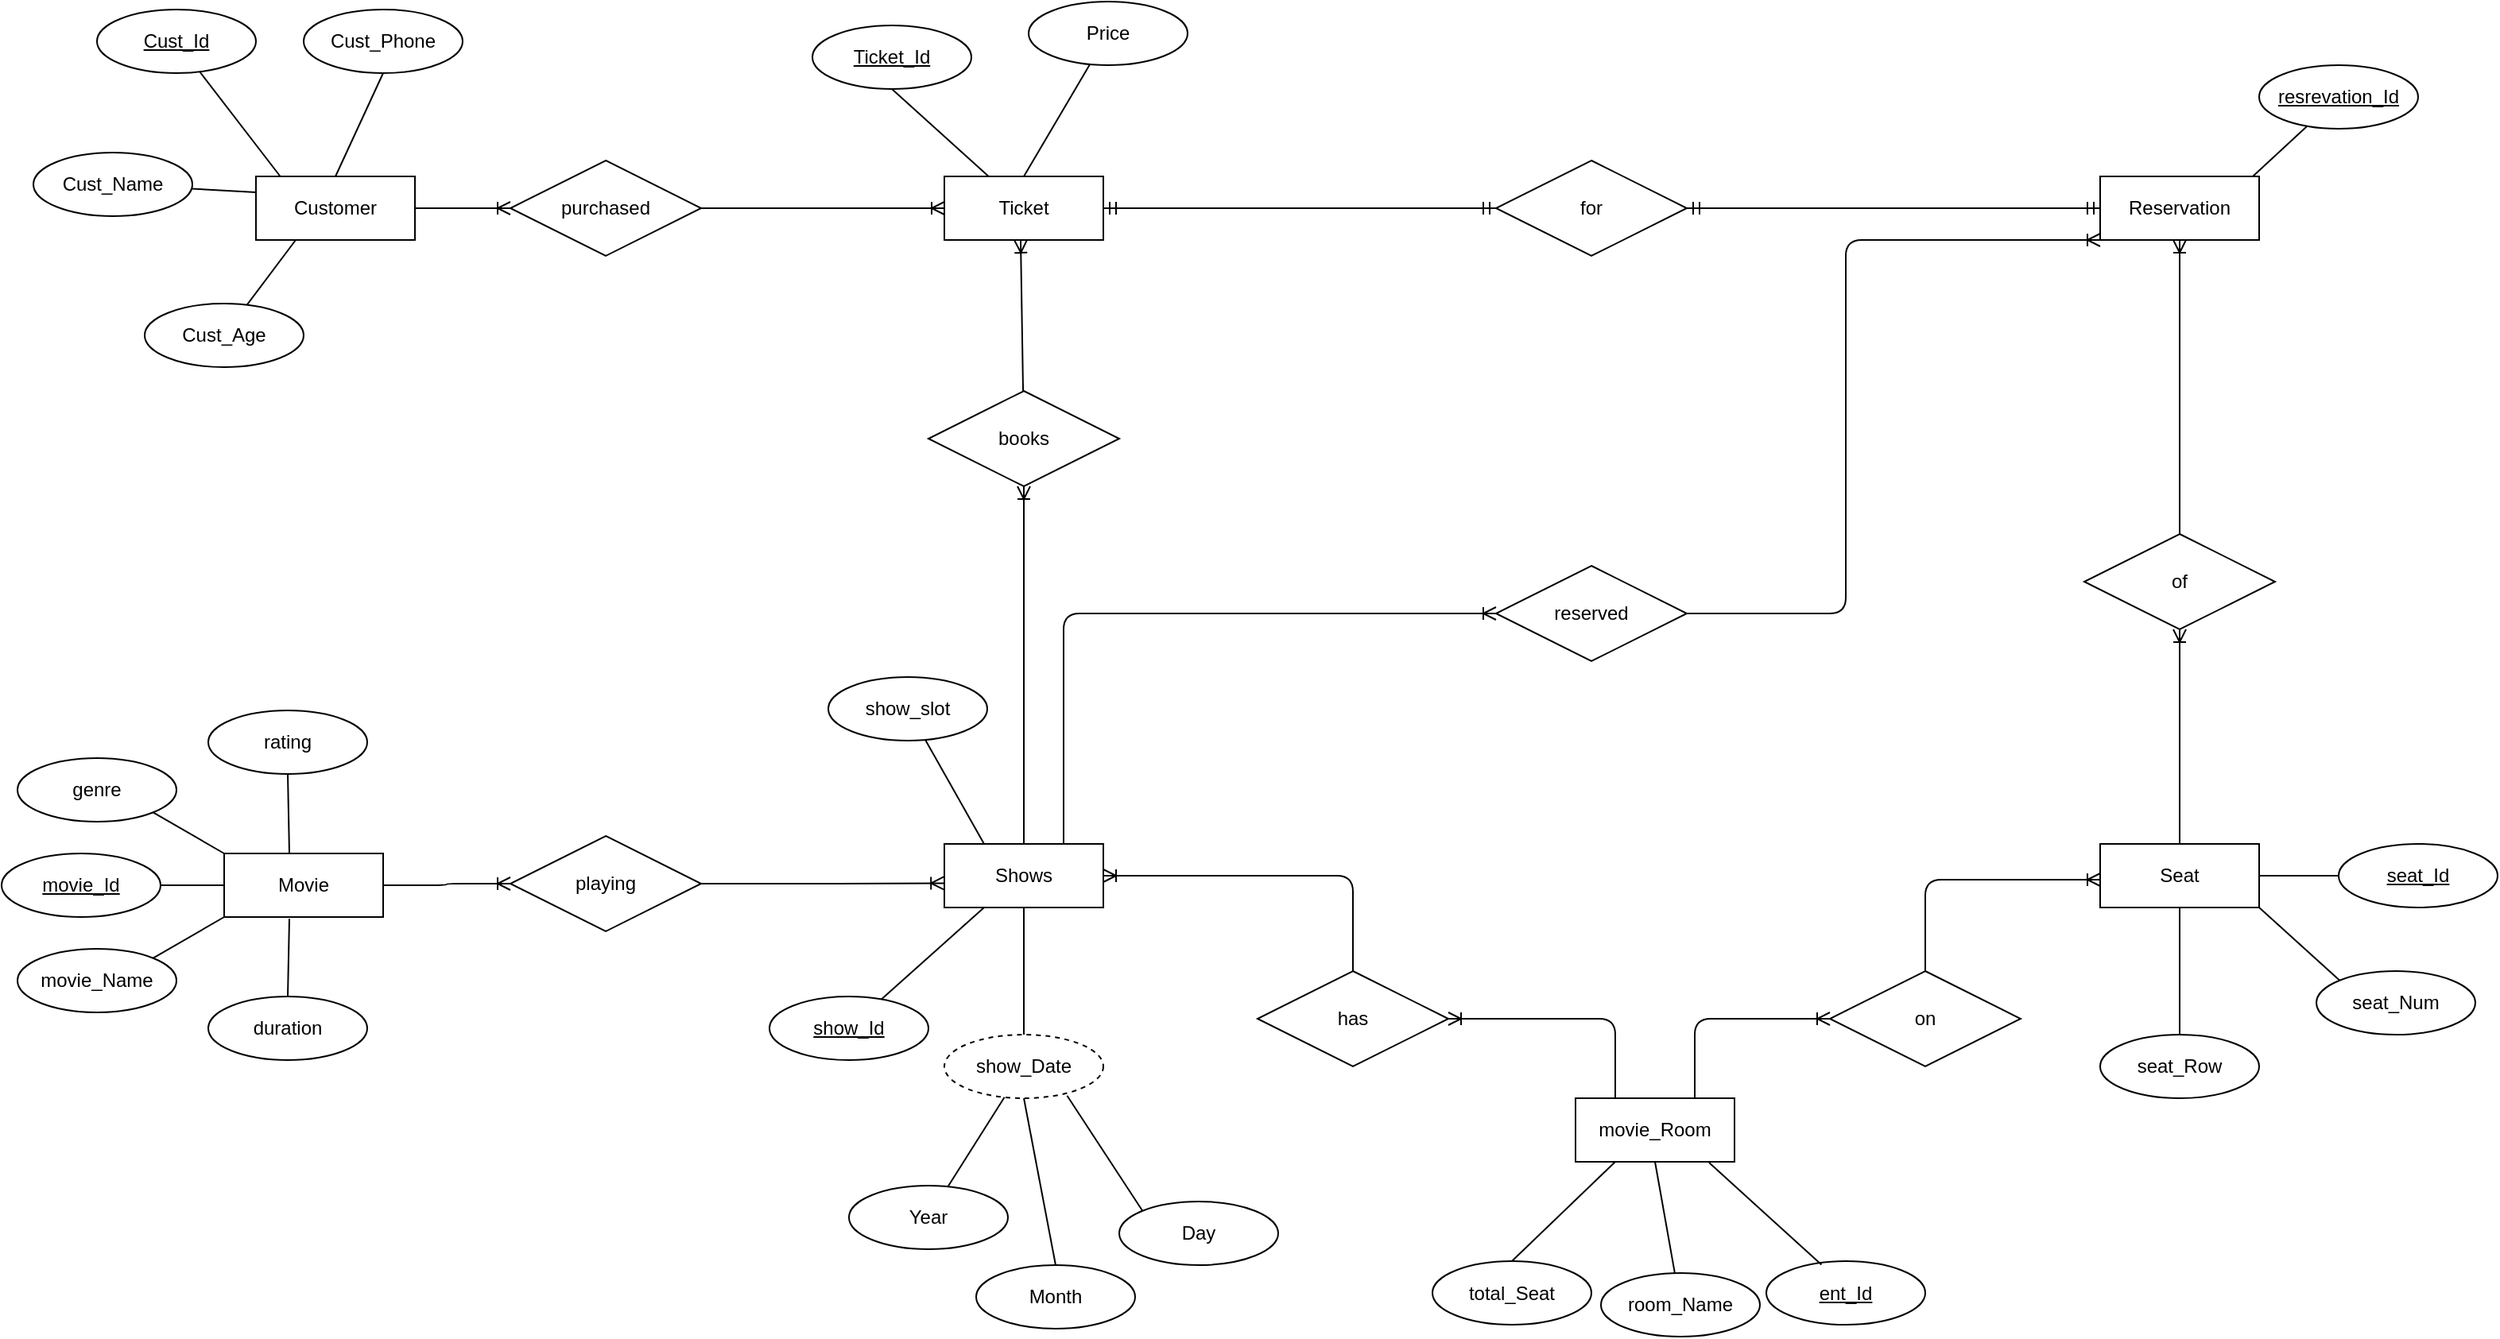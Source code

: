 <mxfile version="14.6.13" type="device"><diagram id="C5RBs43oDa-KdzZeNtuy" name="Page-1"><mxGraphModel dx="2264" dy="1922" grid="1" gridSize="10" guides="1" tooltips="1" connect="1" arrows="1" fold="1" page="1" pageScale="1" pageWidth="827" pageHeight="1169" math="0" shadow="0"><root><mxCell id="WIyWlLk6GJQsqaUBKTNV-0"/><mxCell id="WIyWlLk6GJQsqaUBKTNV-1" parent="WIyWlLk6GJQsqaUBKTNV-0"/><mxCell id="rpTrCafOeSb1Uk_IsaNt-6" value="purchased" style="shape=rhombus;perimeter=rhombusPerimeter;whiteSpace=wrap;html=1;align=center;" parent="WIyWlLk6GJQsqaUBKTNV-1" vertex="1"><mxGeometry x="64" y="-330" width="120" height="60" as="geometry"/></mxCell><mxCell id="rpTrCafOeSb1Uk_IsaNt-8" value="on" style="shape=rhombus;perimeter=rhombusPerimeter;whiteSpace=wrap;html=1;align=center;" parent="WIyWlLk6GJQsqaUBKTNV-1" vertex="1"><mxGeometry x="894" y="180" width="120" height="60" as="geometry"/></mxCell><mxCell id="rpTrCafOeSb1Uk_IsaNt-9" value="books" style="shape=rhombus;perimeter=rhombusPerimeter;whiteSpace=wrap;html=1;align=center;" parent="WIyWlLk6GJQsqaUBKTNV-1" vertex="1"><mxGeometry x="327" y="-185" width="120" height="60" as="geometry"/></mxCell><mxCell id="rpTrCafOeSb1Uk_IsaNt-10" value="of" style="shape=rhombus;perimeter=rhombusPerimeter;whiteSpace=wrap;html=1;align=center;" parent="WIyWlLk6GJQsqaUBKTNV-1" vertex="1"><mxGeometry x="1054" y="-95" width="120" height="60" as="geometry"/></mxCell><mxCell id="rpTrCafOeSb1Uk_IsaNt-12" value="has" style="shape=rhombus;perimeter=rhombusPerimeter;whiteSpace=wrap;html=1;align=center;" parent="WIyWlLk6GJQsqaUBKTNV-1" vertex="1"><mxGeometry x="534" y="180" width="120" height="60" as="geometry"/></mxCell><mxCell id="rpTrCafOeSb1Uk_IsaNt-16" value="Cust_Id" style="ellipse;whiteSpace=wrap;html=1;align=center;fontStyle=4;" parent="WIyWlLk6GJQsqaUBKTNV-1" vertex="1"><mxGeometry x="-196" y="-425" width="100" height="40" as="geometry"/></mxCell><mxCell id="rpTrCafOeSb1Uk_IsaNt-17" value="Cust_Phone" style="ellipse;whiteSpace=wrap;html=1;align=center;" parent="WIyWlLk6GJQsqaUBKTNV-1" vertex="1"><mxGeometry x="-66" y="-425" width="100" height="40" as="geometry"/></mxCell><mxCell id="rpTrCafOeSb1Uk_IsaNt-22" value="Ticket_Id" style="ellipse;whiteSpace=wrap;html=1;align=center;fontStyle=4;" parent="WIyWlLk6GJQsqaUBKTNV-1" vertex="1"><mxGeometry x="254" y="-415" width="100" height="40" as="geometry"/></mxCell><mxCell id="rpTrCafOeSb1Uk_IsaNt-23" value="Price" style="ellipse;whiteSpace=wrap;html=1;align=center;" parent="WIyWlLk6GJQsqaUBKTNV-1" vertex="1"><mxGeometry x="390" y="-430" width="100" height="40" as="geometry"/></mxCell><mxCell id="rpTrCafOeSb1Uk_IsaNt-24" value="show_Id" style="ellipse;whiteSpace=wrap;html=1;align=center;fontStyle=4;" parent="WIyWlLk6GJQsqaUBKTNV-1" vertex="1"><mxGeometry x="227" y="196" width="100" height="40" as="geometry"/></mxCell><mxCell id="rpTrCafOeSb1Uk_IsaNt-25" value="show_Date" style="ellipse;whiteSpace=wrap;html=1;align=center;dashed=1;" parent="WIyWlLk6GJQsqaUBKTNV-1" vertex="1"><mxGeometry x="337" y="220" width="100" height="40" as="geometry"/></mxCell><mxCell id="rpTrCafOeSb1Uk_IsaNt-31" value="movie_Id" style="ellipse;whiteSpace=wrap;html=1;align=center;fontStyle=4;" parent="WIyWlLk6GJQsqaUBKTNV-1" vertex="1"><mxGeometry x="-256" y="106" width="100" height="40" as="geometry"/></mxCell><mxCell id="rpTrCafOeSb1Uk_IsaNt-32" value="movie_Name" style="ellipse;whiteSpace=wrap;html=1;align=center;" parent="WIyWlLk6GJQsqaUBKTNV-1" vertex="1"><mxGeometry x="-246" y="166" width="100" height="40" as="geometry"/></mxCell><mxCell id="rpTrCafOeSb1Uk_IsaNt-33" value="duration" style="ellipse;whiteSpace=wrap;html=1;align=center;" parent="WIyWlLk6GJQsqaUBKTNV-1" vertex="1"><mxGeometry x="-126" y="196" width="100" height="40" as="geometry"/></mxCell><mxCell id="rpTrCafOeSb1Uk_IsaNt-35" value="rating" style="ellipse;whiteSpace=wrap;html=1;align=center;" parent="WIyWlLk6GJQsqaUBKTNV-1" vertex="1"><mxGeometry x="-126" y="16" width="100" height="40" as="geometry"/></mxCell><mxCell id="rpTrCafOeSb1Uk_IsaNt-36" value="genre" style="ellipse;whiteSpace=wrap;html=1;align=center;" parent="WIyWlLk6GJQsqaUBKTNV-1" vertex="1"><mxGeometry x="-246" y="46" width="100" height="40" as="geometry"/></mxCell><mxCell id="rpTrCafOeSb1Uk_IsaNt-37" value="ent_Id" style="ellipse;whiteSpace=wrap;html=1;align=center;fontStyle=4;" parent="WIyWlLk6GJQsqaUBKTNV-1" vertex="1"><mxGeometry x="854" y="362.5" width="100" height="40" as="geometry"/></mxCell><mxCell id="rpTrCafOeSb1Uk_IsaNt-42" value="seat_Row" style="ellipse;whiteSpace=wrap;html=1;align=center;" parent="WIyWlLk6GJQsqaUBKTNV-1" vertex="1"><mxGeometry x="1064" y="220" width="100" height="40" as="geometry"/></mxCell><mxCell id="rpTrCafOeSb1Uk_IsaNt-43" value="seat_Id" style="ellipse;whiteSpace=wrap;html=1;align=center;fontStyle=4;" parent="WIyWlLk6GJQsqaUBKTNV-1" vertex="1"><mxGeometry x="1214" y="100.0" width="100" height="40" as="geometry"/></mxCell><mxCell id="rpTrCafOeSb1Uk_IsaNt-45" value="" style="endArrow=none;html=1;exitX=0.153;exitY=0;exitDx=0;exitDy=0;exitPerimeter=0;" parent="WIyWlLk6GJQsqaUBKTNV-1" source="T_Y7C41bLEncl0_mFWOe-4" target="rpTrCafOeSb1Uk_IsaNt-16" edge="1"><mxGeometry width="50" height="50" relative="1" as="geometry"><mxPoint x="-60.715" y="-317.386" as="sourcePoint"/><mxPoint x="-126" y="-340" as="targetPoint"/></mxGeometry></mxCell><mxCell id="rpTrCafOeSb1Uk_IsaNt-46" value="" style="endArrow=none;html=1;exitX=0;exitY=0.25;exitDx=0;exitDy=0;" parent="WIyWlLk6GJQsqaUBKTNV-1" source="T_Y7C41bLEncl0_mFWOe-4" target="NC3HBU6T_nw7BA21-1jr-2" edge="1"><mxGeometry width="50" height="50" relative="1" as="geometry"><mxPoint x="-71.355" y="-314.142" as="sourcePoint"/><mxPoint x="-225.717" y="-348.152" as="targetPoint"/></mxGeometry></mxCell><mxCell id="rpTrCafOeSb1Uk_IsaNt-47" value="" style="endArrow=none;html=1;entryX=0.5;entryY=1;entryDx=0;entryDy=0;exitX=0.5;exitY=0;exitDx=0;exitDy=0;" parent="WIyWlLk6GJQsqaUBKTNV-1" source="T_Y7C41bLEncl0_mFWOe-4" target="rpTrCafOeSb1Uk_IsaNt-17" edge="1"><mxGeometry width="50" height="50" relative="1" as="geometry"><mxPoint x="-46" y="-320" as="sourcePoint"/><mxPoint x="-161.349" y="-382.6" as="targetPoint"/></mxGeometry></mxCell><mxCell id="rpTrCafOeSb1Uk_IsaNt-49" value="" style="endArrow=none;html=1;exitX=0.5;exitY=0;exitDx=0;exitDy=0;" parent="WIyWlLk6GJQsqaUBKTNV-1" source="T_Y7C41bLEncl0_mFWOe-5" target="rpTrCafOeSb1Uk_IsaNt-23" edge="1"><mxGeometry width="50" height="50" relative="1" as="geometry"><mxPoint x="429" y="-320" as="sourcePoint"/><mxPoint x="444.001" y="-380.0" as="targetPoint"/></mxGeometry></mxCell><mxCell id="rpTrCafOeSb1Uk_IsaNt-50" value="" style="endArrow=none;html=1;entryX=0.5;entryY=1;entryDx=0;entryDy=0;" parent="WIyWlLk6GJQsqaUBKTNV-1" source="T_Y7C41bLEncl0_mFWOe-5" target="rpTrCafOeSb1Uk_IsaNt-22" edge="1"><mxGeometry width="50" height="50" relative="1" as="geometry"><mxPoint x="381.3" y="-307.84" as="sourcePoint"/><mxPoint x="394" y="-450.0" as="targetPoint"/></mxGeometry></mxCell><mxCell id="rpTrCafOeSb1Uk_IsaNt-52" value="" style="endArrow=none;html=1;exitX=0.5;exitY=1;exitDx=0;exitDy=0;" parent="WIyWlLk6GJQsqaUBKTNV-1" source="T_Y7C41bLEncl0_mFWOe-10" target="t3C6U31wwXxk8_DjWDiK-0" edge="1"><mxGeometry width="50" height="50" relative="1" as="geometry"><mxPoint x="734" y="285" as="sourcePoint"/><mxPoint x="787.9" y="371.94" as="targetPoint"/></mxGeometry></mxCell><mxCell id="rpTrCafOeSb1Uk_IsaNt-53" value="" style="endArrow=none;html=1;entryX=0.347;entryY=0.057;entryDx=0;entryDy=0;entryPerimeter=0;exitX=0.84;exitY=1.013;exitDx=0;exitDy=0;exitPerimeter=0;" parent="WIyWlLk6GJQsqaUBKTNV-1" source="T_Y7C41bLEncl0_mFWOe-10" target="rpTrCafOeSb1Uk_IsaNt-37" edge="1"><mxGeometry width="50" height="50" relative="1" as="geometry"><mxPoint x="784" y="258" as="sourcePoint"/><mxPoint x="798.651" y="42.4" as="targetPoint"/></mxGeometry></mxCell><mxCell id="rpTrCafOeSb1Uk_IsaNt-55" value="" style="endArrow=none;html=1;exitX=0.5;exitY=0;exitDx=0;exitDy=0;entryX=0.5;entryY=1;entryDx=0;entryDy=0;" parent="WIyWlLk6GJQsqaUBKTNV-1" source="rpTrCafOeSb1Uk_IsaNt-42" edge="1"><mxGeometry width="50" height="50" relative="1" as="geometry"><mxPoint x="1269.272" y="-267.383" as="sourcePoint"/><mxPoint x="1114" y="140.0" as="targetPoint"/></mxGeometry></mxCell><mxCell id="rpTrCafOeSb1Uk_IsaNt-56" value="" style="endArrow=none;html=1;entryX=0;entryY=0.5;entryDx=0;entryDy=0;exitX=1;exitY=0.5;exitDx=0;exitDy=0;" parent="WIyWlLk6GJQsqaUBKTNV-1" source="T_Y7C41bLEncl0_mFWOe-12" target="rpTrCafOeSb1Uk_IsaNt-43" edge="1"><mxGeometry width="50" height="50" relative="1" as="geometry"><mxPoint x="1064" y="120.0" as="sourcePoint"/><mxPoint x="1158.651" y="-342.6" as="targetPoint"/></mxGeometry></mxCell><mxCell id="rpTrCafOeSb1Uk_IsaNt-57" value="" style="endArrow=none;html=1;exitX=0.41;exitY=1.025;exitDx=0;exitDy=0;entryX=0.5;entryY=0;entryDx=0;entryDy=0;exitPerimeter=0;" parent="WIyWlLk6GJQsqaUBKTNV-1" source="T_Y7C41bLEncl0_mFWOe-8" target="rpTrCafOeSb1Uk_IsaNt-33" edge="1"><mxGeometry width="50" height="50" relative="1" as="geometry"><mxPoint x="-76" y="146.0" as="sourcePoint"/><mxPoint x="-86" y="196" as="targetPoint"/></mxGeometry></mxCell><mxCell id="rpTrCafOeSb1Uk_IsaNt-58" value="" style="endArrow=none;html=1;entryX=1;entryY=0;entryDx=0;entryDy=0;exitX=0;exitY=1;exitDx=0;exitDy=0;" parent="WIyWlLk6GJQsqaUBKTNV-1" source="T_Y7C41bLEncl0_mFWOe-8" target="rpTrCafOeSb1Uk_IsaNt-32" edge="1"><mxGeometry width="50" height="50" relative="1" as="geometry"><mxPoint x="-111.355" y="140.142" as="sourcePoint"/><mxPoint x="-571.349" y="-266.6" as="targetPoint"/></mxGeometry></mxCell><mxCell id="rpTrCafOeSb1Uk_IsaNt-59" value="" style="endArrow=none;html=1;entryX=1;entryY=0.5;entryDx=0;entryDy=0;exitX=0;exitY=0.5;exitDx=0;exitDy=0;exitPerimeter=0;" parent="WIyWlLk6GJQsqaUBKTNV-1" source="T_Y7C41bLEncl0_mFWOe-8" target="rpTrCafOeSb1Uk_IsaNt-31" edge="1"><mxGeometry width="50" height="50" relative="1" as="geometry"><mxPoint x="-126" y="126" as="sourcePoint"/><mxPoint x="-561.349" y="-256.6" as="targetPoint"/></mxGeometry></mxCell><mxCell id="rpTrCafOeSb1Uk_IsaNt-60" value="" style="endArrow=none;html=1;entryX=1;entryY=1;entryDx=0;entryDy=0;exitX=0;exitY=0;exitDx=0;exitDy=0;" parent="WIyWlLk6GJQsqaUBKTNV-1" source="T_Y7C41bLEncl0_mFWOe-8" target="rpTrCafOeSb1Uk_IsaNt-36" edge="1"><mxGeometry width="50" height="50" relative="1" as="geometry"><mxPoint x="-105.914" y="109.974" as="sourcePoint"/><mxPoint x="-551.349" y="-246.6" as="targetPoint"/></mxGeometry></mxCell><mxCell id="rpTrCafOeSb1Uk_IsaNt-61" value="" style="endArrow=none;html=1;entryX=0.5;entryY=1;entryDx=0;entryDy=0;exitX=0.41;exitY=0;exitDx=0;exitDy=0;exitPerimeter=0;" parent="WIyWlLk6GJQsqaUBKTNV-1" source="T_Y7C41bLEncl0_mFWOe-8" target="rpTrCafOeSb1Uk_IsaNt-35" edge="1"><mxGeometry width="50" height="50" relative="1" as="geometry"><mxPoint x="-76" y="106" as="sourcePoint"/><mxPoint x="-541.349" y="-236.6" as="targetPoint"/></mxGeometry></mxCell><mxCell id="rpTrCafOeSb1Uk_IsaNt-62" value="" style="endArrow=none;html=1;exitX=0.25;exitY=1;exitDx=0;exitDy=0;" parent="WIyWlLk6GJQsqaUBKTNV-1" source="T_Y7C41bLEncl0_mFWOe-7" target="rpTrCafOeSb1Uk_IsaNt-24" edge="1"><mxGeometry width="50" height="50" relative="1" as="geometry"><mxPoint x="391" y="130.0" as="sourcePoint"/><mxPoint x="-254.349" y="32.4" as="targetPoint"/></mxGeometry></mxCell><mxCell id="rpTrCafOeSb1Uk_IsaNt-63" value="" style="endArrow=none;html=1;entryX=0.5;entryY=0;entryDx=0;entryDy=0;" parent="WIyWlLk6GJQsqaUBKTNV-1" source="T_Y7C41bLEncl0_mFWOe-7" target="rpTrCafOeSb1Uk_IsaNt-25" edge="1"><mxGeometry width="50" height="50" relative="1" as="geometry"><mxPoint x="441" y="150.0" as="sourcePoint"/><mxPoint x="-244.349" y="42.4" as="targetPoint"/></mxGeometry></mxCell><mxCell id="T_Y7C41bLEncl0_mFWOe-4" value="Customer" style="whiteSpace=wrap;html=1;align=center;" parent="WIyWlLk6GJQsqaUBKTNV-1" vertex="1"><mxGeometry x="-96" y="-320" width="100" height="40" as="geometry"/></mxCell><mxCell id="T_Y7C41bLEncl0_mFWOe-5" value="Ticket" style="whiteSpace=wrap;html=1;align=center;" parent="WIyWlLk6GJQsqaUBKTNV-1" vertex="1"><mxGeometry x="337" y="-320" width="100" height="40" as="geometry"/></mxCell><mxCell id="T_Y7C41bLEncl0_mFWOe-7" value="Shows" style="whiteSpace=wrap;html=1;align=center;" parent="WIyWlLk6GJQsqaUBKTNV-1" vertex="1"><mxGeometry x="337" y="100" width="100" height="40" as="geometry"/></mxCell><mxCell id="T_Y7C41bLEncl0_mFWOe-8" value="Movie" style="whiteSpace=wrap;html=1;align=center;" parent="WIyWlLk6GJQsqaUBKTNV-1" vertex="1"><mxGeometry x="-116" y="106" width="100" height="40" as="geometry"/></mxCell><mxCell id="T_Y7C41bLEncl0_mFWOe-10" value="movie_Room" style="whiteSpace=wrap;html=1;align=center;" parent="WIyWlLk6GJQsqaUBKTNV-1" vertex="1"><mxGeometry x="734" y="260" width="100" height="40" as="geometry"/></mxCell><mxCell id="T_Y7C41bLEncl0_mFWOe-12" value="Seat" style="whiteSpace=wrap;html=1;align=center;" parent="WIyWlLk6GJQsqaUBKTNV-1" vertex="1"><mxGeometry x="1064" y="100.0" width="100" height="40" as="geometry"/></mxCell><mxCell id="T_Y7C41bLEncl0_mFWOe-13" value="Day" style="ellipse;whiteSpace=wrap;html=1;align=center;" parent="WIyWlLk6GJQsqaUBKTNV-1" vertex="1"><mxGeometry x="447" y="325" width="100" height="40" as="geometry"/></mxCell><mxCell id="T_Y7C41bLEncl0_mFWOe-14" value="Month" style="ellipse;whiteSpace=wrap;html=1;align=center;" parent="WIyWlLk6GJQsqaUBKTNV-1" vertex="1"><mxGeometry x="357" y="365" width="100" height="40" as="geometry"/></mxCell><mxCell id="T_Y7C41bLEncl0_mFWOe-15" value="Year" style="ellipse;whiteSpace=wrap;html=1;align=center;" parent="WIyWlLk6GJQsqaUBKTNV-1" vertex="1"><mxGeometry x="277" y="315.0" width="100" height="40" as="geometry"/></mxCell><mxCell id="T_Y7C41bLEncl0_mFWOe-16" value="" style="endArrow=none;html=1;" parent="WIyWlLk6GJQsqaUBKTNV-1" source="rpTrCafOeSb1Uk_IsaNt-25" target="T_Y7C41bLEncl0_mFWOe-15" edge="1"><mxGeometry width="50" height="50" relative="1" as="geometry"><mxPoint x="367" y="265" as="sourcePoint"/><mxPoint x="476.645" y="159.142" as="targetPoint"/></mxGeometry></mxCell><mxCell id="T_Y7C41bLEncl0_mFWOe-17" value="" style="endArrow=none;html=1;entryX=0.5;entryY=1;entryDx=0;entryDy=0;" parent="WIyWlLk6GJQsqaUBKTNV-1" target="rpTrCafOeSb1Uk_IsaNt-25" edge="1"><mxGeometry width="50" height="50" relative="1" as="geometry"><mxPoint x="407" y="365" as="sourcePoint"/><mxPoint x="486.645" y="169.142" as="targetPoint"/></mxGeometry></mxCell><mxCell id="T_Y7C41bLEncl0_mFWOe-18" value="" style="endArrow=none;html=1;entryX=0;entryY=0;entryDx=0;entryDy=0;exitX=0.772;exitY=0.959;exitDx=0;exitDy=0;exitPerimeter=0;" parent="WIyWlLk6GJQsqaUBKTNV-1" source="rpTrCafOeSb1Uk_IsaNt-25" target="T_Y7C41bLEncl0_mFWOe-13" edge="1"><mxGeometry width="50" height="50" relative="1" as="geometry"><mxPoint x="510" y="200" as="sourcePoint"/><mxPoint x="496.645" y="179.142" as="targetPoint"/></mxGeometry></mxCell><mxCell id="T_Y7C41bLEncl0_mFWOe-20" value="" style="endArrow=none;html=1;exitX=0.25;exitY=1;exitDx=0;exitDy=0;entryX=0.5;entryY=0;entryDx=0;entryDy=0;" parent="WIyWlLk6GJQsqaUBKTNV-1" source="T_Y7C41bLEncl0_mFWOe-10" target="T_Y7C41bLEncl0_mFWOe-21" edge="1"><mxGeometry width="50" height="50" relative="1" as="geometry"><mxPoint x="734" y="290" as="sourcePoint"/><mxPoint x="652" y="295" as="targetPoint"/></mxGeometry></mxCell><mxCell id="T_Y7C41bLEncl0_mFWOe-21" value="total_Seat" style="ellipse;whiteSpace=wrap;html=1;align=center;" parent="WIyWlLk6GJQsqaUBKTNV-1" vertex="1"><mxGeometry x="644" y="362.5" width="100" height="40" as="geometry"/></mxCell><mxCell id="NC3HBU6T_nw7BA21-1jr-2" value="Cust_Name" style="ellipse;whiteSpace=wrap;html=1;align=center;" parent="WIyWlLk6GJQsqaUBKTNV-1" vertex="1"><mxGeometry x="-236" y="-335" width="100" height="40" as="geometry"/></mxCell><mxCell id="cqNdI_gBDllx-gK_nrfC-5" style="edgeStyle=orthogonalEdgeStyle;rounded=0;orthogonalLoop=1;jettySize=auto;html=1;exitX=0.5;exitY=1;exitDx=0;exitDy=0;" parent="WIyWlLk6GJQsqaUBKTNV-1" edge="1"><mxGeometry relative="1" as="geometry"><mxPoint x="154" y="270" as="sourcePoint"/><mxPoint x="154" y="270" as="targetPoint"/></mxGeometry></mxCell><mxCell id="cqNdI_gBDllx-gK_nrfC-9" value="show_slot" style="ellipse;whiteSpace=wrap;html=1;align=center;" parent="WIyWlLk6GJQsqaUBKTNV-1" vertex="1"><mxGeometry x="264" y="-5" width="100" height="40" as="geometry"/></mxCell><mxCell id="cqNdI_gBDllx-gK_nrfC-10" value="" style="endArrow=none;html=1;exitX=0.25;exitY=0;exitDx=0;exitDy=0;" parent="WIyWlLk6GJQsqaUBKTNV-1" source="T_Y7C41bLEncl0_mFWOe-7" target="cqNdI_gBDllx-gK_nrfC-9" edge="1"><mxGeometry width="50" height="50" relative="1" as="geometry"><mxPoint x="411" y="110" as="sourcePoint"/><mxPoint x="491" y="61" as="targetPoint"/></mxGeometry></mxCell><mxCell id="eyCazPOt2PZTfORF4oaA-2" value="" style="endArrow=none;html=1;" parent="WIyWlLk6GJQsqaUBKTNV-1" source="eyCazPOt2PZTfORF4oaA-37" edge="1"><mxGeometry width="50" height="50" relative="1" as="geometry"><mxPoint x="1114" y="-375" as="sourcePoint"/><mxPoint x="1160" y="-320" as="targetPoint"/></mxGeometry></mxCell><mxCell id="eyCazPOt2PZTfORF4oaA-4" value="Reservation" style="whiteSpace=wrap;html=1;align=center;" parent="WIyWlLk6GJQsqaUBKTNV-1" vertex="1"><mxGeometry x="1064" y="-320" width="100" height="40" as="geometry"/></mxCell><mxCell id="eyCazPOt2PZTfORF4oaA-5" style="edgeStyle=orthogonalEdgeStyle;rounded=0;orthogonalLoop=1;jettySize=auto;html=1;exitX=0.5;exitY=1;exitDx=0;exitDy=0;" parent="WIyWlLk6GJQsqaUBKTNV-1" edge="1"><mxGeometry relative="1" as="geometry"><mxPoint x="154" y="270" as="sourcePoint"/><mxPoint x="154" y="270" as="targetPoint"/></mxGeometry></mxCell><mxCell id="eyCazPOt2PZTfORF4oaA-6" value="" style="edgeStyle=orthogonalEdgeStyle;fontSize=12;html=1;endArrow=ERoneToMany;entryX=0;entryY=0.5;entryDx=0;entryDy=0;exitX=1;exitY=0.5;exitDx=0;exitDy=0;" parent="WIyWlLk6GJQsqaUBKTNV-1" source="T_Y7C41bLEncl0_mFWOe-4" target="rpTrCafOeSb1Uk_IsaNt-6" edge="1"><mxGeometry width="100" height="100" relative="1" as="geometry"><mxPoint x="144" y="-205" as="sourcePoint"/><mxPoint x="244" y="-305" as="targetPoint"/></mxGeometry></mxCell><mxCell id="eyCazPOt2PZTfORF4oaA-7" value="" style="edgeStyle=orthogonalEdgeStyle;fontSize=12;html=1;endArrow=ERoneToMany;entryX=0;entryY=0.5;entryDx=0;entryDy=0;exitX=1;exitY=0.5;exitDx=0;exitDy=0;" parent="WIyWlLk6GJQsqaUBKTNV-1" source="rpTrCafOeSb1Uk_IsaNt-6" target="T_Y7C41bLEncl0_mFWOe-5" edge="1"><mxGeometry width="100" height="100" relative="1" as="geometry"><mxPoint x="-56" y="-290" as="sourcePoint"/><mxPoint x="138.0" y="-290" as="targetPoint"/></mxGeometry></mxCell><mxCell id="eyCazPOt2PZTfORF4oaA-8" value="" style="edgeStyle=orthogonalEdgeStyle;fontSize=12;html=1;endArrow=ERmandOne;startArrow=ERmandOne;entryX=0;entryY=0.5;entryDx=0;entryDy=0;exitX=1;exitY=0.5;exitDx=0;exitDy=0;" parent="WIyWlLk6GJQsqaUBKTNV-1" source="eyCazPOt2PZTfORF4oaA-9" target="eyCazPOt2PZTfORF4oaA-4" edge="1"><mxGeometry width="100" height="100" relative="1" as="geometry"><mxPoint x="939" y="-300" as="sourcePoint"/><mxPoint x="914" y="-395" as="targetPoint"/></mxGeometry></mxCell><mxCell id="eyCazPOt2PZTfORF4oaA-9" value="for" style="shape=rhombus;perimeter=rhombusPerimeter;whiteSpace=wrap;html=1;align=center;" parent="WIyWlLk6GJQsqaUBKTNV-1" vertex="1"><mxGeometry x="684" y="-330" width="120" height="60" as="geometry"/></mxCell><mxCell id="eyCazPOt2PZTfORF4oaA-10" value="" style="edgeStyle=orthogonalEdgeStyle;fontSize=12;html=1;endArrow=ERmandOne;startArrow=ERmandOne;exitX=1;exitY=0.5;exitDx=0;exitDy=0;entryX=0;entryY=0.5;entryDx=0;entryDy=0;" parent="WIyWlLk6GJQsqaUBKTNV-1" source="T_Y7C41bLEncl0_mFWOe-5" target="eyCazPOt2PZTfORF4oaA-9" edge="1"><mxGeometry width="100" height="100" relative="1" as="geometry"><mxPoint x="807" y="-290" as="sourcePoint"/><mxPoint x="677" y="-300" as="targetPoint"/></mxGeometry></mxCell><mxCell id="eyCazPOt2PZTfORF4oaA-11" value="" style="edgeStyle=orthogonalEdgeStyle;fontSize=12;html=1;endArrow=ERoneToMany;entryX=0.5;entryY=1;entryDx=0;entryDy=0;exitX=0.5;exitY=0;exitDx=0;exitDy=0;" parent="WIyWlLk6GJQsqaUBKTNV-1" source="rpTrCafOeSb1Uk_IsaNt-10" target="eyCazPOt2PZTfORF4oaA-4" edge="1"><mxGeometry width="100" height="100" relative="1" as="geometry"><mxPoint x="1114" y="-85" as="sourcePoint"/><mxPoint x="1024" y="-155" as="targetPoint"/></mxGeometry></mxCell><mxCell id="eyCazPOt2PZTfORF4oaA-12" value="" style="edgeStyle=orthogonalEdgeStyle;fontSize=12;html=1;endArrow=ERoneToMany;exitX=0.5;exitY=0;exitDx=0;exitDy=0;entryX=0.5;entryY=1;entryDx=0;entryDy=0;" parent="WIyWlLk6GJQsqaUBKTNV-1" source="T_Y7C41bLEncl0_mFWOe-12" target="rpTrCafOeSb1Uk_IsaNt-10" edge="1"><mxGeometry width="100" height="100" relative="1" as="geometry"><mxPoint x="1124" y="-85" as="sourcePoint"/><mxPoint x="1114" y="-35" as="targetPoint"/></mxGeometry></mxCell><mxCell id="eyCazPOt2PZTfORF4oaA-13" value="" style="edgeStyle=orthogonalEdgeStyle;fontSize=12;html=1;endArrow=ERoneToMany;exitX=0.5;exitY=0;exitDx=0;exitDy=0;entryX=0.5;entryY=1;entryDx=0;entryDy=0;" parent="WIyWlLk6GJQsqaUBKTNV-1" source="rpTrCafOeSb1Uk_IsaNt-8" edge="1"><mxGeometry width="100" height="100" relative="1" as="geometry"><mxPoint x="1064" y="257.5" as="sourcePoint"/><mxPoint x="1064" y="122.5" as="targetPoint"/><Array as="points"><mxPoint x="954" y="123"/></Array></mxGeometry></mxCell><mxCell id="eyCazPOt2PZTfORF4oaA-14" value="" style="edgeStyle=orthogonalEdgeStyle;fontSize=12;html=1;endArrow=ERoneToMany;exitX=0.75;exitY=0;exitDx=0;exitDy=0;entryX=0;entryY=0.5;entryDx=0;entryDy=0;" parent="WIyWlLk6GJQsqaUBKTNV-1" source="T_Y7C41bLEncl0_mFWOe-10" target="rpTrCafOeSb1Uk_IsaNt-8" edge="1"><mxGeometry width="100" height="100" relative="1" as="geometry"><mxPoint x="954" y="333" as="sourcePoint"/><mxPoint x="1154" y="332.5" as="targetPoint"/></mxGeometry></mxCell><mxCell id="eyCazPOt2PZTfORF4oaA-15" value="" style="fontSize=12;html=1;endArrow=ERoneToMany;" parent="WIyWlLk6GJQsqaUBKTNV-1" source="rpTrCafOeSb1Uk_IsaNt-9" edge="1"><mxGeometry width="100" height="100" relative="1" as="geometry"><mxPoint x="569.0" y="212.5" as="sourcePoint"/><mxPoint x="385" y="-280" as="targetPoint"/></mxGeometry></mxCell><mxCell id="eyCazPOt2PZTfORF4oaA-16" value="" style="fontSize=12;html=1;endArrow=ERoneToMany;entryX=0.5;entryY=1;entryDx=0;entryDy=0;exitX=0.5;exitY=0;exitDx=0;exitDy=0;" parent="WIyWlLk6GJQsqaUBKTNV-1" source="T_Y7C41bLEncl0_mFWOe-7" target="rpTrCafOeSb1Uk_IsaNt-9" edge="1"><mxGeometry width="100" height="100" relative="1" as="geometry"><mxPoint x="391" y="110" as="sourcePoint"/><mxPoint x="807.0" y="-5" as="targetPoint"/></mxGeometry></mxCell><mxCell id="eyCazPOt2PZTfORF4oaA-18" value="" style="edgeStyle=orthogonalEdgeStyle;fontSize=12;html=1;endArrow=ERoneToMany;entryX=1;entryY=0.5;entryDx=0;entryDy=0;exitX=0.5;exitY=0;exitDx=0;exitDy=0;" parent="WIyWlLk6GJQsqaUBKTNV-1" source="rpTrCafOeSb1Uk_IsaNt-12" target="T_Y7C41bLEncl0_mFWOe-7" edge="1"><mxGeometry width="100" height="100" relative="1" as="geometry"><mxPoint x="494" y="232.5" as="sourcePoint"/><mxPoint x="404" y="130" as="targetPoint"/><Array as="points"><mxPoint x="594" y="120"/></Array></mxGeometry></mxCell><mxCell id="eyCazPOt2PZTfORF4oaA-19" value="playing" style="shape=rhombus;perimeter=rhombusPerimeter;whiteSpace=wrap;html=1;align=center;" parent="WIyWlLk6GJQsqaUBKTNV-1" vertex="1"><mxGeometry x="64" y="95" width="120" height="60" as="geometry"/></mxCell><mxCell id="eyCazPOt2PZTfORF4oaA-20" value="" style="edgeStyle=orthogonalEdgeStyle;fontSize=12;html=1;endArrow=ERoneToMany;entryX=-0.004;entryY=0.618;entryDx=0;entryDy=0;entryPerimeter=0;" parent="WIyWlLk6GJQsqaUBKTNV-1" source="eyCazPOt2PZTfORF4oaA-19" target="T_Y7C41bLEncl0_mFWOe-7" edge="1"><mxGeometry width="100" height="100" relative="1" as="geometry"><mxPoint x="584" y="140.0" as="sourcePoint"/><mxPoint x="451" y="140.0" as="targetPoint"/></mxGeometry></mxCell><mxCell id="eyCazPOt2PZTfORF4oaA-21" value="" style="edgeStyle=orthogonalEdgeStyle;fontSize=12;html=1;endArrow=ERoneToMany;entryX=0;entryY=0.5;entryDx=0;entryDy=0;exitX=1;exitY=0.5;exitDx=0;exitDy=0;" parent="WIyWlLk6GJQsqaUBKTNV-1" source="T_Y7C41bLEncl0_mFWOe-8" target="eyCazPOt2PZTfORF4oaA-19" edge="1"><mxGeometry width="100" height="100" relative="1" as="geometry"><mxPoint x="-86" y="135.0" as="sourcePoint"/><mxPoint x="50.6" y="134.72" as="targetPoint"/></mxGeometry></mxCell><mxCell id="eyCazPOt2PZTfORF4oaA-22" value="reserved" style="shape=rhombus;perimeter=rhombusPerimeter;whiteSpace=wrap;html=1;align=center;" parent="WIyWlLk6GJQsqaUBKTNV-1" vertex="1"><mxGeometry x="684" y="-75" width="120" height="60" as="geometry"/></mxCell><mxCell id="eyCazPOt2PZTfORF4oaA-23" value="" style="fontSize=12;html=1;endArrow=ERoneToMany;exitX=1;exitY=0.5;exitDx=0;exitDy=0;entryX=0;entryY=1;entryDx=0;entryDy=0;edgeStyle=orthogonalEdgeStyle;" parent="WIyWlLk6GJQsqaUBKTNV-1" source="eyCazPOt2PZTfORF4oaA-22" target="eyCazPOt2PZTfORF4oaA-4" edge="1"><mxGeometry width="100" height="100" relative="1" as="geometry"><mxPoint x="874.0" y="133" as="sourcePoint"/><mxPoint x="1074.0" y="132.5" as="targetPoint"/><Array as="points"><mxPoint x="904" y="-45"/><mxPoint x="904" y="-280"/></Array></mxGeometry></mxCell><mxCell id="eyCazPOt2PZTfORF4oaA-24" value="" style="fontSize=12;html=1;endArrow=ERoneToMany;exitX=0.75;exitY=0;exitDx=0;exitDy=0;entryX=0;entryY=0.5;entryDx=0;entryDy=0;edgeStyle=orthogonalEdgeStyle;" parent="WIyWlLk6GJQsqaUBKTNV-1" source="T_Y7C41bLEncl0_mFWOe-7" target="eyCazPOt2PZTfORF4oaA-22" edge="1"><mxGeometry width="100" height="100" relative="1" as="geometry"><mxPoint x="669" y="-135" as="sourcePoint"/><mxPoint x="634" y="-95" as="targetPoint"/></mxGeometry></mxCell><mxCell id="eyCazPOt2PZTfORF4oaA-26" value="" style="edgeStyle=orthogonalEdgeStyle;fontSize=12;html=1;endArrow=ERoneToMany;exitX=0.25;exitY=0;exitDx=0;exitDy=0;entryX=1;entryY=0.5;entryDx=0;entryDy=0;" parent="WIyWlLk6GJQsqaUBKTNV-1" source="T_Y7C41bLEncl0_mFWOe-10" target="rpTrCafOeSb1Uk_IsaNt-12" edge="1"><mxGeometry width="100" height="100" relative="1" as="geometry"><mxPoint x="829" y="270" as="sourcePoint"/><mxPoint x="904" y="220" as="targetPoint"/></mxGeometry></mxCell><mxCell id="eyCazPOt2PZTfORF4oaA-27" value="Cust_Age" style="ellipse;whiteSpace=wrap;html=1;align=center;" parent="WIyWlLk6GJQsqaUBKTNV-1" vertex="1"><mxGeometry x="-166" y="-240" width="100" height="40" as="geometry"/></mxCell><mxCell id="eyCazPOt2PZTfORF4oaA-28" value="" style="endArrow=none;html=1;entryX=0.25;entryY=1;entryDx=0;entryDy=0;" parent="WIyWlLk6GJQsqaUBKTNV-1" source="eyCazPOt2PZTfORF4oaA-27" target="T_Y7C41bLEncl0_mFWOe-4" edge="1"><mxGeometry width="50" height="50" relative="1" as="geometry"><mxPoint x="-36" y="-310.0" as="sourcePoint"/><mxPoint x="-6" y="-375.0" as="targetPoint"/></mxGeometry></mxCell><mxCell id="eyCazPOt2PZTfORF4oaA-29" value="seat_Num" style="ellipse;whiteSpace=wrap;html=1;align=center;" parent="WIyWlLk6GJQsqaUBKTNV-1" vertex="1"><mxGeometry x="1200" y="180" width="100" height="40" as="geometry"/></mxCell><mxCell id="eyCazPOt2PZTfORF4oaA-30" value="" style="endArrow=none;html=1;exitX=0;exitY=0;exitDx=0;exitDy=0;entryX=1;entryY=1;entryDx=0;entryDy=0;" parent="WIyWlLk6GJQsqaUBKTNV-1" source="eyCazPOt2PZTfORF4oaA-29" target="T_Y7C41bLEncl0_mFWOe-12" edge="1"><mxGeometry width="50" height="50" relative="1" as="geometry"><mxPoint x="1124" y="200" as="sourcePoint"/><mxPoint x="1124" y="150" as="targetPoint"/></mxGeometry></mxCell><mxCell id="eyCazPOt2PZTfORF4oaA-37" value="resrevation_Id" style="ellipse;whiteSpace=wrap;html=1;align=center;fontStyle=4;" parent="WIyWlLk6GJQsqaUBKTNV-1" vertex="1"><mxGeometry x="1164" y="-390" width="100" height="40" as="geometry"/></mxCell><mxCell id="t3C6U31wwXxk8_DjWDiK-0" value="room_Name" style="ellipse;whiteSpace=wrap;html=1;align=center;" vertex="1" parent="WIyWlLk6GJQsqaUBKTNV-1"><mxGeometry x="750" y="370" width="100" height="40" as="geometry"/></mxCell></root></mxGraphModel></diagram></mxfile>